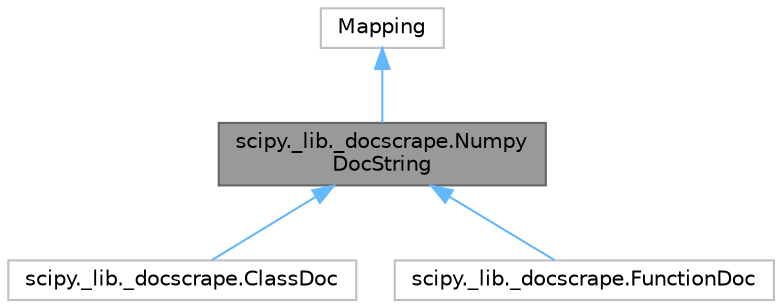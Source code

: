 digraph "scipy._lib._docscrape.NumpyDocString"
{
 // LATEX_PDF_SIZE
  bgcolor="transparent";
  edge [fontname=Helvetica,fontsize=10,labelfontname=Helvetica,labelfontsize=10];
  node [fontname=Helvetica,fontsize=10,shape=box,height=0.2,width=0.4];
  Node1 [id="Node000001",label="scipy._lib._docscrape.Numpy\lDocString",height=0.2,width=0.4,color="gray40", fillcolor="grey60", style="filled", fontcolor="black",tooltip=" "];
  Node2 -> Node1 [id="edge1_Node000001_Node000002",dir="back",color="steelblue1",style="solid",tooltip=" "];
  Node2 [id="Node000002",label="Mapping",height=0.2,width=0.4,color="grey75", fillcolor="white", style="filled",tooltip=" "];
  Node1 -> Node3 [id="edge2_Node000001_Node000003",dir="back",color="steelblue1",style="solid",tooltip=" "];
  Node3 [id="Node000003",label="scipy._lib._docscrape.ClassDoc",height=0.2,width=0.4,color="grey75", fillcolor="white", style="filled",URL="$d7/d05/classscipy_1_1__lib_1_1__docscrape_1_1ClassDoc.html",tooltip=" "];
  Node1 -> Node4 [id="edge3_Node000001_Node000004",dir="back",color="steelblue1",style="solid",tooltip=" "];
  Node4 [id="Node000004",label="scipy._lib._docscrape.FunctionDoc",height=0.2,width=0.4,color="grey75", fillcolor="white", style="filled",URL="$dc/d9e/classscipy_1_1__lib_1_1__docscrape_1_1FunctionDoc.html",tooltip=" "];
}

